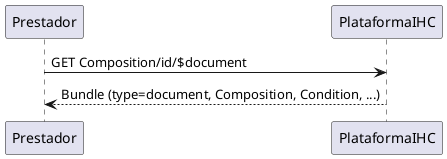 @startuml
Prestador -> PlataformaIHC: GET Composition/id/$document
PlataformaIHC --> Prestador: Bundle (type=document, Composition, Condition, ...)

@enduml